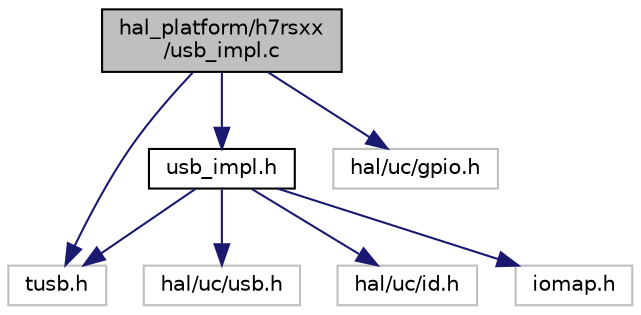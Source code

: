 digraph "hal_platform/h7rsxx/usb_impl.c"
{
 // INTERACTIVE_SVG=YES
 // LATEX_PDF_SIZE
  bgcolor="transparent";
  edge [fontname="Helvetica",fontsize="10",labelfontname="Helvetica",labelfontsize="10"];
  node [fontname="Helvetica",fontsize="10",shape=record];
  Node1 [label="hal_platform/h7rsxx\l/usb_impl.c",height=0.2,width=0.4,color="black", fillcolor="grey75", style="filled", fontcolor="black",tooltip=" "];
  Node1 -> Node2 [color="midnightblue",fontsize="10",style="solid",fontname="Helvetica"];
  Node2 [label="usb_impl.h",height=0.2,width=0.4,color="black",URL="$h7rsxx_2usb__impl_8h.html",tooltip=" "];
  Node2 -> Node3 [color="midnightblue",fontsize="10",style="solid",fontname="Helvetica"];
  Node3 [label="hal/uc/usb.h",height=0.2,width=0.4,color="grey75",tooltip=" "];
  Node2 -> Node4 [color="midnightblue",fontsize="10",style="solid",fontname="Helvetica"];
  Node4 [label="tusb.h",height=0.2,width=0.4,color="grey75",tooltip=" "];
  Node2 -> Node5 [color="midnightblue",fontsize="10",style="solid",fontname="Helvetica"];
  Node5 [label="hal/uc/id.h",height=0.2,width=0.4,color="grey75",tooltip=" "];
  Node2 -> Node6 [color="midnightblue",fontsize="10",style="solid",fontname="Helvetica"];
  Node6 [label="iomap.h",height=0.2,width=0.4,color="grey75",tooltip=" "];
  Node1 -> Node7 [color="midnightblue",fontsize="10",style="solid",fontname="Helvetica"];
  Node7 [label="hal/uc/gpio.h",height=0.2,width=0.4,color="grey75",tooltip=" "];
  Node1 -> Node4 [color="midnightblue",fontsize="10",style="solid",fontname="Helvetica"];
}
